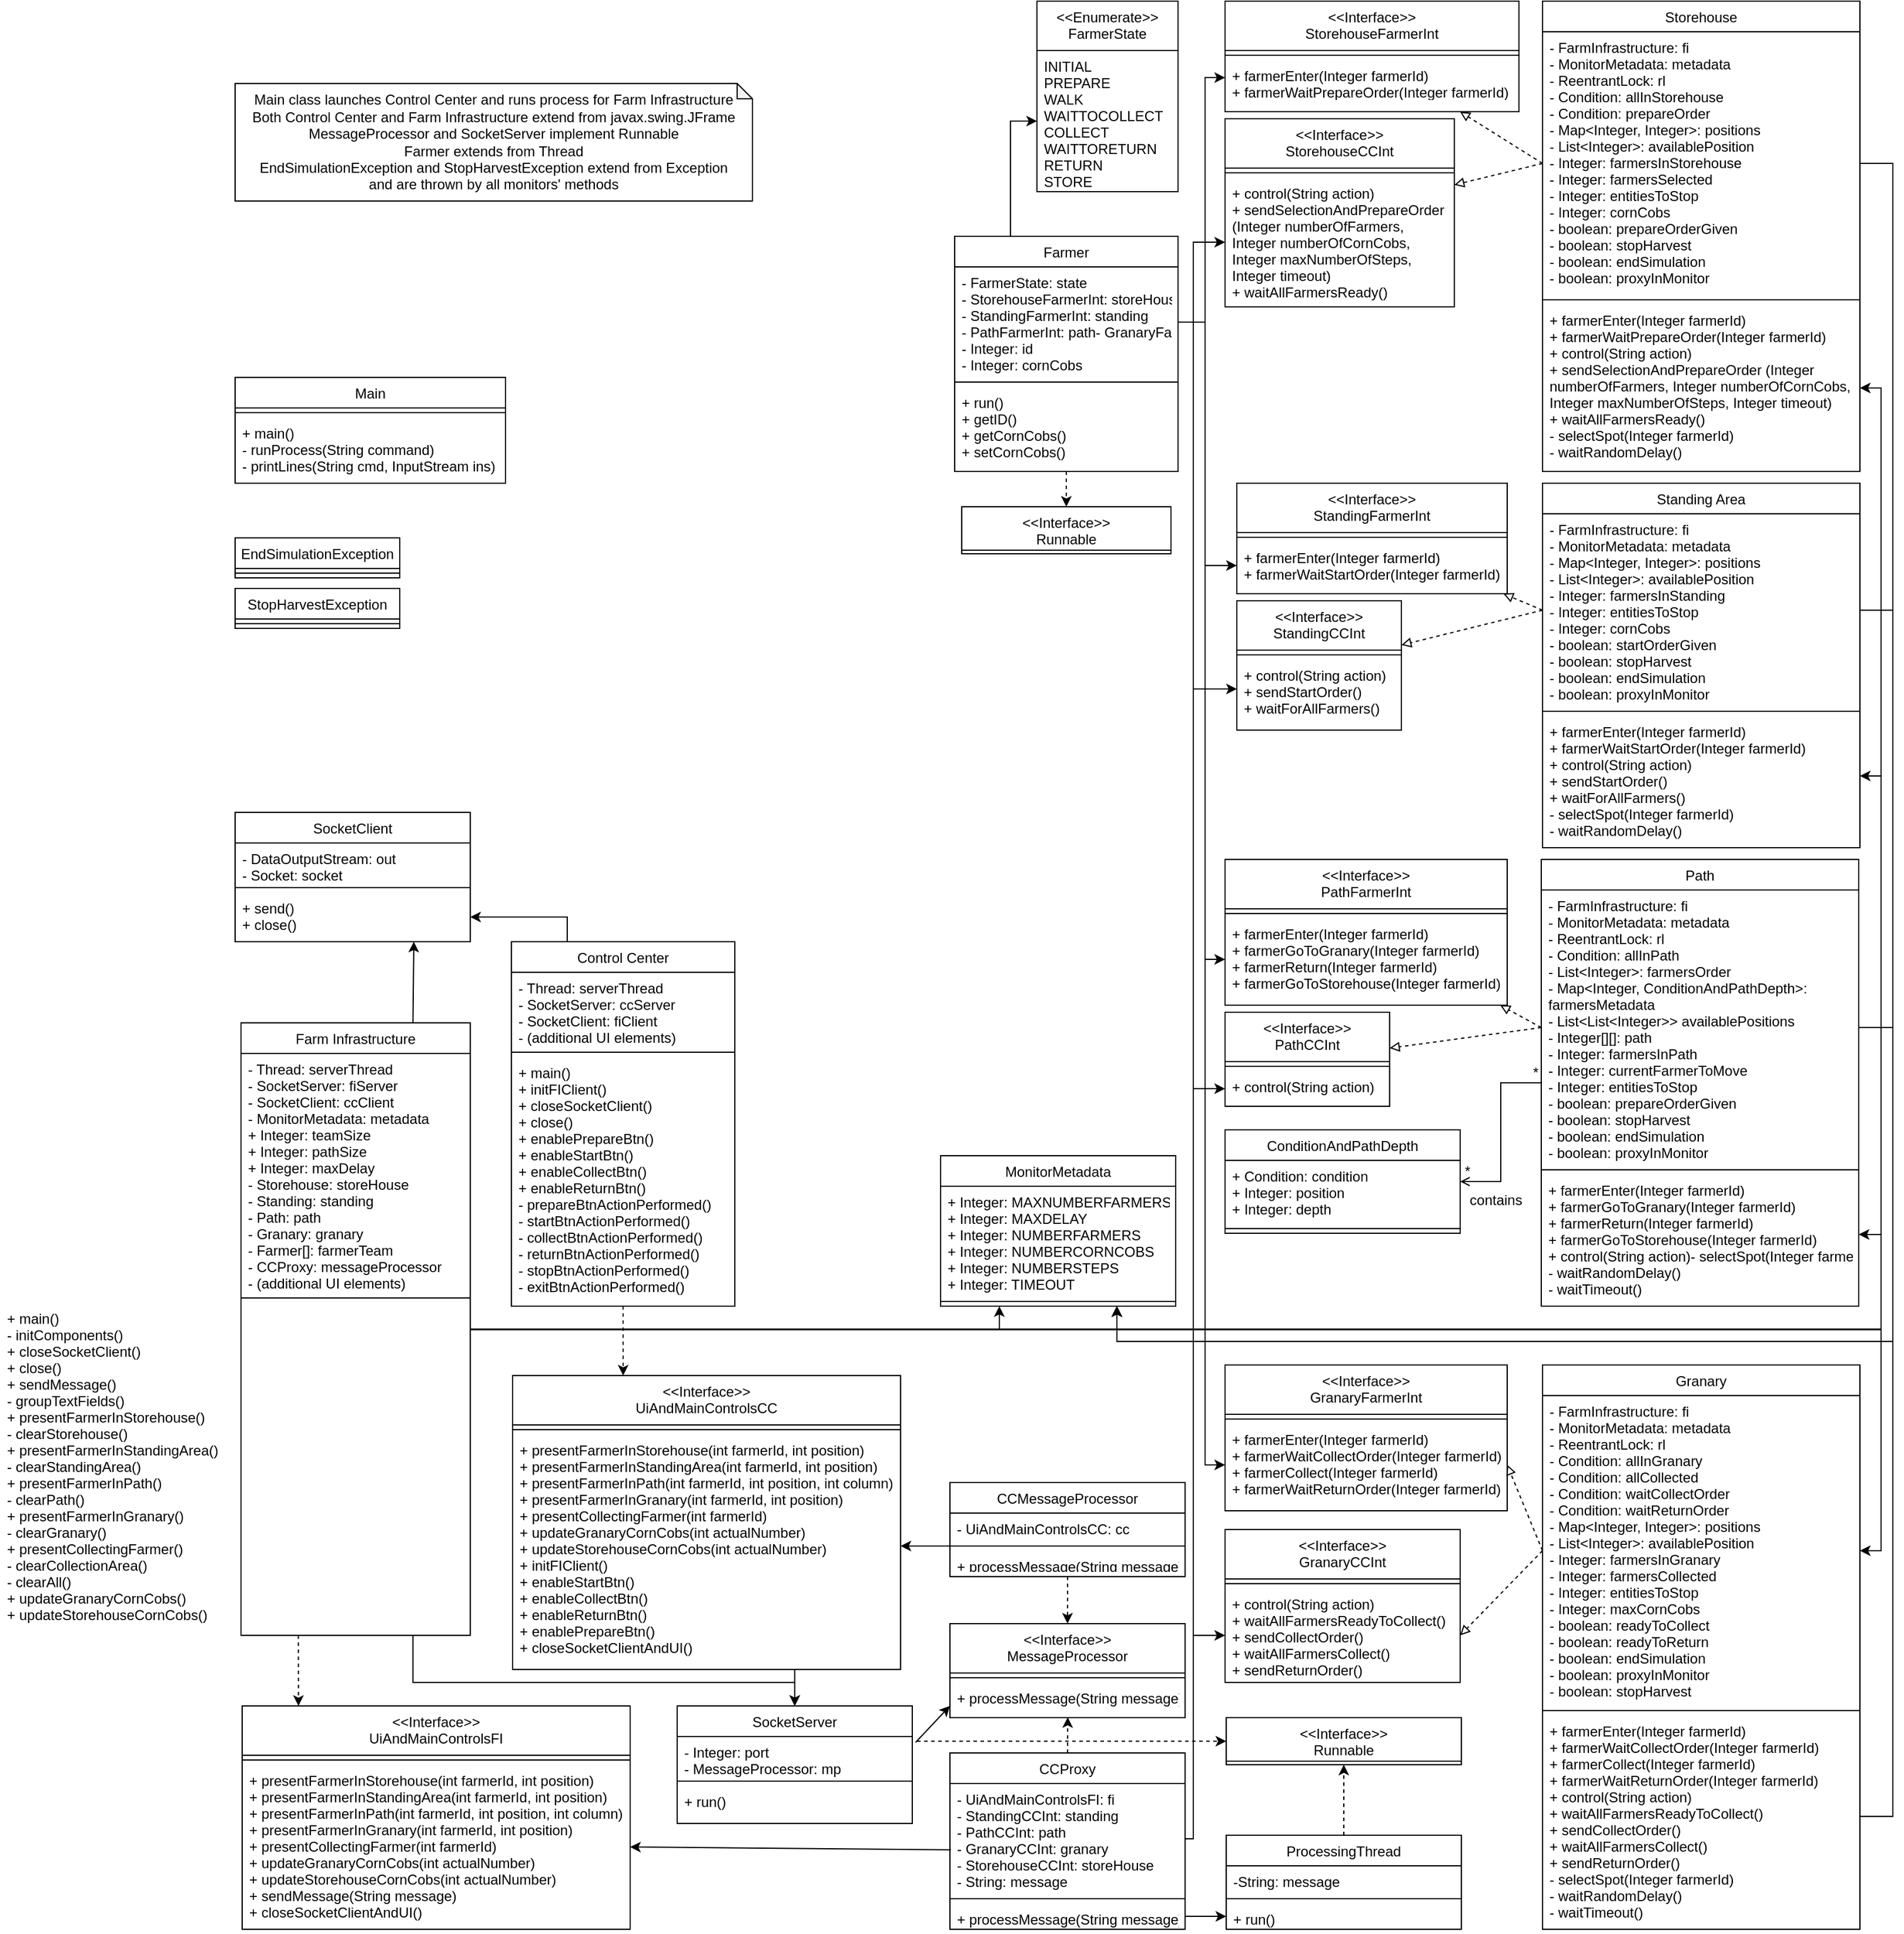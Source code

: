 <mxfile version="12.8.4" type="device"><diagram id="C5RBs43oDa-KdzZeNtuy" name="Page-1"><mxGraphModel dx="2098" dy="618" grid="1" gridSize="10" guides="1" tooltips="1" connect="1" arrows="1" fold="1" page="1" pageScale="1" pageWidth="827" pageHeight="1169" math="0" shadow="0"><root><mxCell id="WIyWlLk6GJQsqaUBKTNV-0"/><mxCell id="WIyWlLk6GJQsqaUBKTNV-1" parent="WIyWlLk6GJQsqaUBKTNV-0"/><mxCell id="hmaTsGtRrrB1aIgwSMev-83" style="edgeStyle=none;rounded=0;orthogonalLoop=1;jettySize=auto;html=1;exitX=0.5;exitY=1;exitDx=0;exitDy=0;entryX=0.285;entryY=0;entryDx=0;entryDy=0;entryPerimeter=0;endArrow=classic;endFill=1;dashed=1;" edge="1" parent="WIyWlLk6GJQsqaUBKTNV-1" source="mMPbDrCaOMM0U_4_rPeV-0" target="hmaTsGtRrrB1aIgwSMev-27"><mxGeometry relative="1" as="geometry"/></mxCell><mxCell id="hmaTsGtRrrB1aIgwSMev-87" style="edgeStyle=elbowEdgeStyle;rounded=0;orthogonalLoop=1;jettySize=auto;html=1;exitX=0.25;exitY=0;exitDx=0;exitDy=0;entryX=1;entryY=0.5;entryDx=0;entryDy=0;endArrow=classic;endFill=1;elbow=vertical;" edge="1" parent="WIyWlLk6GJQsqaUBKTNV-1" source="mMPbDrCaOMM0U_4_rPeV-0" target="mMPbDrCaOMM0U_4_rPeV-44"><mxGeometry relative="1" as="geometry"><Array as="points"><mxPoint x="-360" y="779"/></Array></mxGeometry></mxCell><mxCell id="mMPbDrCaOMM0U_4_rPeV-0" value="Control Center" style="swimlane;fontStyle=0;align=center;verticalAlign=top;childLayout=stackLayout;horizontal=1;startSize=26;horizontalStack=0;resizeParent=1;resizeLast=0;collapsible=1;marginBottom=0;rounded=0;shadow=0;strokeWidth=1;" parent="WIyWlLk6GJQsqaUBKTNV-1" vertex="1"><mxGeometry x="-365" y="800" width="190" height="310" as="geometry"><mxRectangle x="230" y="140" width="160" height="26" as="alternateBounds"/></mxGeometry></mxCell><mxCell id="mMPbDrCaOMM0U_4_rPeV-1" value="- Thread: serverThread&#10;- SocketServer: ccServer&#10;- SocketClient: fiClient&#10;- (additional UI elements)&#10;&#10;" style="text;align=left;verticalAlign=top;spacingLeft=4;spacingRight=4;overflow=hidden;rotatable=0;points=[[0,0.5],[1,0.5]];portConstraint=eastwest;" parent="mMPbDrCaOMM0U_4_rPeV-0" vertex="1"><mxGeometry y="26" width="190" height="64" as="geometry"/></mxCell><mxCell id="mMPbDrCaOMM0U_4_rPeV-4" value="" style="line;html=1;strokeWidth=1;align=left;verticalAlign=middle;spacingTop=-1;spacingLeft=3;spacingRight=3;rotatable=0;labelPosition=right;points=[];portConstraint=eastwest;" parent="mMPbDrCaOMM0U_4_rPeV-0" vertex="1"><mxGeometry y="90" width="190" height="8" as="geometry"/></mxCell><mxCell id="mMPbDrCaOMM0U_4_rPeV-5" value="+ main()&#10;+ initFIClient()&#10;+ closeSocketClient()&#10;+ close()&#10;+ enablePrepareBtn()&#10;+ enableStartBtn()&#10;+ enableCollectBtn()&#10;+ enableReturnBtn()&#10;- prepareBtnActionPerformed()&#10;- startBtnActionPerformed()&#10;- collectBtnActionPerformed()&#10;- returnBtnActionPerformed()&#10;- stopBtnActionPerformed()&#10;- exitBtnActionPerformed()&#10;" style="text;align=left;verticalAlign=top;spacingLeft=4;spacingRight=4;overflow=hidden;rotatable=0;points=[[0,0.5],[1,0.5]];portConstraint=eastwest;" parent="mMPbDrCaOMM0U_4_rPeV-0" vertex="1"><mxGeometry y="98" width="190" height="202" as="geometry"/></mxCell><mxCell id="mMPbDrCaOMM0U_4_rPeV-6" value="Main class launches Control Center and runs process for Farm Infrastructure&lt;br&gt;&lt;div&gt;Both Control Center and Farm Infrastructure extend from javax.swing.JFrame&lt;/div&gt;&lt;div&gt;MessageProcessor and SocketServer implement Runnable&lt;/div&gt;&lt;div&gt;Farmer extends from Thread&lt;br&gt;&lt;/div&gt;&lt;div&gt;EndSimulationException and StopHarvestException extend from Exception&lt;/div&gt;&lt;div&gt;and are thrown by all monitors' methods&lt;br&gt;&lt;/div&gt;" style="shape=note;whiteSpace=wrap;html=1;backgroundOutline=1;darkOpacity=0.05;size=13;" parent="WIyWlLk6GJQsqaUBKTNV-1" vertex="1"><mxGeometry x="-600" y="70" width="440" height="100" as="geometry"/></mxCell><mxCell id="hmaTsGtRrrB1aIgwSMev-84" style="edgeStyle=none;rounded=0;orthogonalLoop=1;jettySize=auto;html=1;exitX=0.25;exitY=1;exitDx=0;exitDy=0;entryX=0.145;entryY=0;entryDx=0;entryDy=0;entryPerimeter=0;dashed=1;endArrow=classic;endFill=1;" edge="1" parent="WIyWlLk6GJQsqaUBKTNV-1" source="mMPbDrCaOMM0U_4_rPeV-7" target="hmaTsGtRrrB1aIgwSMev-24"><mxGeometry relative="1" as="geometry"/></mxCell><mxCell id="hmaTsGtRrrB1aIgwSMev-86" style="edgeStyle=none;rounded=0;orthogonalLoop=1;jettySize=auto;html=1;exitX=0.75;exitY=0;exitDx=0;exitDy=0;entryX=0.76;entryY=1;entryDx=0;entryDy=0;entryPerimeter=0;endArrow=classic;endFill=1;" edge="1" parent="WIyWlLk6GJQsqaUBKTNV-1" source="mMPbDrCaOMM0U_4_rPeV-7" target="mMPbDrCaOMM0U_4_rPeV-44"><mxGeometry relative="1" as="geometry"/></mxCell><mxCell id="hmaTsGtRrrB1aIgwSMev-90" style="edgeStyle=elbowEdgeStyle;rounded=0;orthogonalLoop=1;jettySize=auto;elbow=vertical;html=1;exitX=0.75;exitY=1;exitDx=0;exitDy=0;entryX=0.5;entryY=0;entryDx=0;entryDy=0;endArrow=classic;endFill=1;" edge="1" parent="WIyWlLk6GJQsqaUBKTNV-1" source="mMPbDrCaOMM0U_4_rPeV-7" target="mMPbDrCaOMM0U_4_rPeV-37"><mxGeometry relative="1" as="geometry"><Array as="points"><mxPoint x="-280" y="1430"/></Array></mxGeometry></mxCell><mxCell id="hmaTsGtRrrB1aIgwSMev-96" style="edgeStyle=orthogonalEdgeStyle;rounded=0;orthogonalLoop=1;jettySize=auto;html=1;exitX=1;exitY=0.5;exitDx=0;exitDy=0;entryX=0.25;entryY=1;entryDx=0;entryDy=0;endArrow=classic;endFill=1;" edge="1" parent="WIyWlLk6GJQsqaUBKTNV-1" source="mMPbDrCaOMM0U_4_rPeV-7" target="mMPbDrCaOMM0U_4_rPeV-101"><mxGeometry relative="1" as="geometry"/></mxCell><mxCell id="hmaTsGtRrrB1aIgwSMev-97" style="edgeStyle=orthogonalEdgeStyle;rounded=0;orthogonalLoop=1;jettySize=auto;html=1;exitX=1;exitY=0.5;exitDx=0;exitDy=0;entryX=1;entryY=0.5;entryDx=0;entryDy=0;endArrow=classic;endFill=1;" edge="1" parent="WIyWlLk6GJQsqaUBKTNV-1" source="mMPbDrCaOMM0U_4_rPeV-7" target="mMPbDrCaOMM0U_4_rPeV-100"><mxGeometry relative="1" as="geometry"><Array as="points"><mxPoint x="800" y="1130"/><mxPoint x="800" y="1049"/></Array></mxGeometry></mxCell><mxCell id="hmaTsGtRrrB1aIgwSMev-98" style="edgeStyle=orthogonalEdgeStyle;rounded=0;orthogonalLoop=1;jettySize=auto;html=1;exitX=1;exitY=0.5;exitDx=0;exitDy=0;entryX=1;entryY=0.5;entryDx=0;entryDy=0;endArrow=classic;endFill=1;" edge="1" parent="WIyWlLk6GJQsqaUBKTNV-1" source="mMPbDrCaOMM0U_4_rPeV-7" target="mMPbDrCaOMM0U_4_rPeV-88"><mxGeometry relative="1" as="geometry"><Array as="points"><mxPoint x="800" y="1130"/><mxPoint x="800" y="1318"/></Array></mxGeometry></mxCell><mxCell id="hmaTsGtRrrB1aIgwSMev-99" style="edgeStyle=orthogonalEdgeStyle;rounded=0;orthogonalLoop=1;jettySize=auto;html=1;exitX=1;exitY=0.5;exitDx=0;exitDy=0;entryX=1;entryY=0.5;entryDx=0;entryDy=0;endArrow=classic;endFill=1;" edge="1" parent="WIyWlLk6GJQsqaUBKTNV-1" source="mMPbDrCaOMM0U_4_rPeV-7" target="mMPbDrCaOMM0U_4_rPeV-95"><mxGeometry relative="1" as="geometry"><Array as="points"><mxPoint x="800" y="1130"/><mxPoint x="800" y="659"/></Array></mxGeometry></mxCell><mxCell id="hmaTsGtRrrB1aIgwSMev-100" style="edgeStyle=orthogonalEdgeStyle;rounded=0;orthogonalLoop=1;jettySize=auto;html=1;entryX=1;entryY=0.5;entryDx=0;entryDy=0;endArrow=classic;endFill=1;" edge="1" parent="WIyWlLk6GJQsqaUBKTNV-1" target="mMPbDrCaOMM0U_4_rPeV-86"><mxGeometry relative="1" as="geometry"><mxPoint x="-400" y="1130" as="sourcePoint"/><Array as="points"><mxPoint x="800" y="1130"/><mxPoint x="800" y="329"/></Array></mxGeometry></mxCell><mxCell id="mMPbDrCaOMM0U_4_rPeV-7" value="Farm Infrastructure" style="swimlane;fontStyle=0;align=center;verticalAlign=top;childLayout=stackLayout;horizontal=1;startSize=26;horizontalStack=0;resizeParent=1;resizeLast=0;collapsible=1;marginBottom=0;rounded=0;shadow=0;strokeWidth=1;aspect=fixed;" parent="WIyWlLk6GJQsqaUBKTNV-1" vertex="1"><mxGeometry x="-595" y="869" width="195" height="521" as="geometry"><mxRectangle x="230" y="140" width="160" height="26" as="alternateBounds"/></mxGeometry></mxCell><mxCell id="mMPbDrCaOMM0U_4_rPeV-8" value="- Thread: serverThread&#10;- SocketServer: fiServer&#10;- SocketClient: ccClient&#10;- MonitorMetadata: metadata&#10;+ Integer: teamSize&#10;+ Integer: pathSize&#10;+ Integer: maxDelay&#10;- Storehouse: storeHouse&#10;- Standing: standing&#10;- Path: path&#10;- Granary: granary&#10;- Farmer[]: farmerTeam&#10;- CCProxy: messageProcessor&#10;- (additional UI elements)&#10;&#10;" style="text;align=left;verticalAlign=top;spacingLeft=4;spacingRight=4;overflow=hidden;rotatable=0;points=[[0,0.5],[1,0.5]];portConstraint=eastwest;" parent="mMPbDrCaOMM0U_4_rPeV-7" vertex="1"><mxGeometry y="26" width="195" height="204" as="geometry"/></mxCell><mxCell id="mMPbDrCaOMM0U_4_rPeV-9" value="" style="line;html=1;strokeWidth=1;align=left;verticalAlign=middle;spacingTop=-1;spacingLeft=3;spacingRight=3;rotatable=0;labelPosition=right;points=[];portConstraint=eastwest;" parent="mMPbDrCaOMM0U_4_rPeV-7" vertex="1"><mxGeometry y="230" width="195" height="8" as="geometry"/></mxCell><mxCell id="hmaTsGtRrrB1aIgwSMev-48" style="rounded=0;orthogonalLoop=1;jettySize=auto;html=1;dashed=1;entryX=0.5;entryY=0;entryDx=0;entryDy=0;" edge="1" parent="WIyWlLk6GJQsqaUBKTNV-1" target="mMPbDrCaOMM0U_4_rPeV-21"><mxGeometry relative="1" as="geometry"><mxPoint x="108" y="1340" as="sourcePoint"/></mxGeometry></mxCell><mxCell id="mMPbDrCaOMM0U_4_rPeV-11" value="CCMessageProcessor" style="swimlane;fontStyle=0;align=center;verticalAlign=top;childLayout=stackLayout;horizontal=1;startSize=26;horizontalStack=0;resizeParent=1;resizeLast=0;collapsible=1;marginBottom=0;rounded=0;shadow=0;strokeWidth=1;" parent="WIyWlLk6GJQsqaUBKTNV-1" vertex="1"><mxGeometry x="8" y="1260" width="200" height="80" as="geometry"><mxRectangle x="230" y="140" width="160" height="26" as="alternateBounds"/></mxGeometry></mxCell><mxCell id="mMPbDrCaOMM0U_4_rPeV-12" value="- UiAndMainControlsCC: cc" style="text;align=left;verticalAlign=top;spacingLeft=4;spacingRight=4;overflow=hidden;rotatable=0;points=[[0,0.5],[1,0.5]];portConstraint=eastwest;" parent="mMPbDrCaOMM0U_4_rPeV-11" vertex="1"><mxGeometry y="26" width="200" height="24" as="geometry"/></mxCell><mxCell id="mMPbDrCaOMM0U_4_rPeV-13" value="" style="line;html=1;strokeWidth=1;align=left;verticalAlign=middle;spacingTop=-1;spacingLeft=3;spacingRight=3;rotatable=0;labelPosition=right;points=[];portConstraint=eastwest;" parent="mMPbDrCaOMM0U_4_rPeV-11" vertex="1"><mxGeometry y="50" width="200" height="8" as="geometry"/></mxCell><mxCell id="mMPbDrCaOMM0U_4_rPeV-14" value="+ processMessage(String message)&#10;" style="text;align=left;verticalAlign=top;spacingLeft=4;spacingRight=4;overflow=hidden;rotatable=0;points=[[0,0.5],[1,0.5]];portConstraint=eastwest;" parent="mMPbDrCaOMM0U_4_rPeV-11" vertex="1"><mxGeometry y="58" width="200" height="14" as="geometry"/></mxCell><mxCell id="mMPbDrCaOMM0U_4_rPeV-21" value="&lt;&lt;Interface&gt;&gt;&#10;MessageProcessor" style="swimlane;fontStyle=0;align=center;verticalAlign=top;childLayout=stackLayout;horizontal=1;startSize=42;horizontalStack=0;resizeParent=1;resizeLast=0;collapsible=1;marginBottom=0;rounded=0;shadow=0;strokeWidth=1;" parent="WIyWlLk6GJQsqaUBKTNV-1" vertex="1"><mxGeometry x="8" y="1380" width="200" height="80" as="geometry"><mxRectangle x="230" y="140" width="160" height="26" as="alternateBounds"/></mxGeometry></mxCell><mxCell id="mMPbDrCaOMM0U_4_rPeV-23" value="" style="line;html=1;strokeWidth=1;align=left;verticalAlign=middle;spacingTop=-1;spacingLeft=3;spacingRight=3;rotatable=0;labelPosition=right;points=[];portConstraint=eastwest;" parent="mMPbDrCaOMM0U_4_rPeV-21" vertex="1"><mxGeometry y="42" width="200" height="8" as="geometry"/></mxCell><mxCell id="mMPbDrCaOMM0U_4_rPeV-24" value="+ processMessage(String message)" style="text;align=left;verticalAlign=top;spacingLeft=4;spacingRight=4;overflow=hidden;rotatable=0;points=[[0,0.5],[1,0.5]];portConstraint=eastwest;" parent="mMPbDrCaOMM0U_4_rPeV-21" vertex="1"><mxGeometry y="50" width="200" height="30" as="geometry"/></mxCell><mxCell id="mMPbDrCaOMM0U_4_rPeV-25" value="CCProxy" style="swimlane;fontStyle=0;align=center;verticalAlign=top;childLayout=stackLayout;horizontal=1;startSize=26;horizontalStack=0;resizeParent=1;resizeLast=0;collapsible=1;marginBottom=0;rounded=0;shadow=0;strokeWidth=1;" parent="WIyWlLk6GJQsqaUBKTNV-1" vertex="1"><mxGeometry x="8" y="1490" width="200" height="150" as="geometry"><mxRectangle x="230" y="140" width="160" height="26" as="alternateBounds"/></mxGeometry></mxCell><mxCell id="mMPbDrCaOMM0U_4_rPeV-26" value="- UiAndMainControlsFI: fi&#10;- StandingCCInt: standing&#10;- PathCCInt: path&#10;- GranaryCCInt: granary&#10;- StorehouseCCInt: storeHouse&#10;- String: message&#10;&#10;&#10;" style="text;align=left;verticalAlign=top;spacingLeft=4;spacingRight=4;overflow=hidden;rotatable=0;points=[[0,0.5],[1,0.5]];portConstraint=eastwest;" parent="mMPbDrCaOMM0U_4_rPeV-25" vertex="1"><mxGeometry y="26" width="200" height="94" as="geometry"/></mxCell><mxCell id="mMPbDrCaOMM0U_4_rPeV-27" value="" style="line;html=1;strokeWidth=1;align=left;verticalAlign=middle;spacingTop=-1;spacingLeft=3;spacingRight=3;rotatable=0;labelPosition=right;points=[];portConstraint=eastwest;" parent="mMPbDrCaOMM0U_4_rPeV-25" vertex="1"><mxGeometry y="120" width="200" height="8" as="geometry"/></mxCell><mxCell id="mMPbDrCaOMM0U_4_rPeV-28" value="+ processMessage(String message)&#10;" style="text;align=left;verticalAlign=top;spacingLeft=4;spacingRight=4;overflow=hidden;rotatable=0;points=[[0,0.5],[1,0.5]];portConstraint=eastwest;" parent="mMPbDrCaOMM0U_4_rPeV-25" vertex="1"><mxGeometry y="128" width="200" height="22" as="geometry"/></mxCell><mxCell id="mMPbDrCaOMM0U_4_rPeV-30" value="Main" style="swimlane;fontStyle=0;align=center;verticalAlign=top;childLayout=stackLayout;horizontal=1;startSize=26;horizontalStack=0;resizeParent=1;resizeLast=0;collapsible=1;marginBottom=0;rounded=0;shadow=0;strokeWidth=1;" parent="WIyWlLk6GJQsqaUBKTNV-1" vertex="1"><mxGeometry x="-600" y="320" width="230" height="90" as="geometry"><mxRectangle x="230" y="140" width="160" height="26" as="alternateBounds"/></mxGeometry></mxCell><mxCell id="mMPbDrCaOMM0U_4_rPeV-32" value="" style="line;html=1;strokeWidth=1;align=left;verticalAlign=middle;spacingTop=-1;spacingLeft=3;spacingRight=3;rotatable=0;labelPosition=right;points=[];portConstraint=eastwest;" parent="mMPbDrCaOMM0U_4_rPeV-30" vertex="1"><mxGeometry y="26" width="230" height="8" as="geometry"/></mxCell><mxCell id="mMPbDrCaOMM0U_4_rPeV-33" value="+ main()&#10;- runProcess(String command)&#10;- printLines(String cmd, InputStream ins)&#10;" style="text;align=left;verticalAlign=top;spacingLeft=4;spacingRight=4;overflow=hidden;rotatable=0;points=[[0,0.5],[1,0.5]];portConstraint=eastwest;" parent="mMPbDrCaOMM0U_4_rPeV-30" vertex="1"><mxGeometry y="34" width="230" height="56" as="geometry"/></mxCell><mxCell id="mMPbDrCaOMM0U_4_rPeV-34" value="&lt;&lt;Enumerate&gt;&gt;&#10;FarmerState" style="swimlane;fontStyle=0;align=center;verticalAlign=top;childLayout=stackLayout;horizontal=1;startSize=42;horizontalStack=0;resizeParent=1;resizeLast=0;collapsible=1;marginBottom=0;rounded=0;shadow=0;strokeWidth=1;" parent="WIyWlLk6GJQsqaUBKTNV-1" vertex="1"><mxGeometry x="82" width="120" height="162" as="geometry"><mxRectangle x="230" y="140" width="160" height="26" as="alternateBounds"/></mxGeometry></mxCell><mxCell id="mMPbDrCaOMM0U_4_rPeV-36" value="INITIAL&#10;PREPARE&#10;WALK&#10;WAITTOCOLLECT&#10;COLLECT&#10;WAITTORETURN&#10;RETURN&#10;STORE" style="text;align=left;verticalAlign=top;spacingLeft=4;spacingRight=4;overflow=hidden;rotatable=0;points=[[0,0.5],[1,0.5]];portConstraint=eastwest;" parent="mMPbDrCaOMM0U_4_rPeV-34" vertex="1"><mxGeometry y="42" width="120" height="120" as="geometry"/></mxCell><mxCell id="mMPbDrCaOMM0U_4_rPeV-37" value="SocketServer" style="swimlane;fontStyle=0;align=center;verticalAlign=top;childLayout=stackLayout;horizontal=1;startSize=26;horizontalStack=0;resizeParent=1;resizeLast=0;collapsible=1;marginBottom=0;rounded=0;shadow=0;strokeWidth=1;" parent="WIyWlLk6GJQsqaUBKTNV-1" vertex="1"><mxGeometry x="-224" y="1450" width="200" height="100" as="geometry"><mxRectangle x="230" y="140" width="160" height="26" as="alternateBounds"/></mxGeometry></mxCell><mxCell id="mMPbDrCaOMM0U_4_rPeV-38" value="- Integer: port&#10;- MessageProcessor: mp&#10;&#10;" style="text;align=left;verticalAlign=top;spacingLeft=4;spacingRight=4;overflow=hidden;rotatable=0;points=[[0,0.5],[1,0.5]];portConstraint=eastwest;" parent="mMPbDrCaOMM0U_4_rPeV-37" vertex="1"><mxGeometry y="26" width="200" height="34" as="geometry"/></mxCell><mxCell id="mMPbDrCaOMM0U_4_rPeV-39" value="" style="line;html=1;strokeWidth=1;align=left;verticalAlign=middle;spacingTop=-1;spacingLeft=3;spacingRight=3;rotatable=0;labelPosition=right;points=[];portConstraint=eastwest;" parent="mMPbDrCaOMM0U_4_rPeV-37" vertex="1"><mxGeometry y="60" width="200" height="8" as="geometry"/></mxCell><mxCell id="mMPbDrCaOMM0U_4_rPeV-40" value="+ run()&#10;" style="text;align=left;verticalAlign=top;spacingLeft=4;spacingRight=4;overflow=hidden;rotatable=0;points=[[0,0.5],[1,0.5]];portConstraint=eastwest;" parent="mMPbDrCaOMM0U_4_rPeV-37" vertex="1"><mxGeometry y="68" width="200" height="32" as="geometry"/></mxCell><mxCell id="mMPbDrCaOMM0U_4_rPeV-41" value="SocketClient" style="swimlane;fontStyle=0;align=center;verticalAlign=top;childLayout=stackLayout;horizontal=1;startSize=26;horizontalStack=0;resizeParent=1;resizeLast=0;collapsible=1;marginBottom=0;rounded=0;shadow=0;strokeWidth=1;" parent="WIyWlLk6GJQsqaUBKTNV-1" vertex="1"><mxGeometry x="-600" y="690" width="200" height="110" as="geometry"><mxRectangle x="230" y="140" width="160" height="26" as="alternateBounds"/></mxGeometry></mxCell><mxCell id="mMPbDrCaOMM0U_4_rPeV-42" value="- DataOutputStream: out&#10;- Socket: socket&#10;&#10;" style="text;align=left;verticalAlign=top;spacingLeft=4;spacingRight=4;overflow=hidden;rotatable=0;points=[[0,0.5],[1,0.5]];portConstraint=eastwest;" parent="mMPbDrCaOMM0U_4_rPeV-41" vertex="1"><mxGeometry y="26" width="200" height="34" as="geometry"/></mxCell><mxCell id="mMPbDrCaOMM0U_4_rPeV-43" value="" style="line;html=1;strokeWidth=1;align=left;verticalAlign=middle;spacingTop=-1;spacingLeft=3;spacingRight=3;rotatable=0;labelPosition=right;points=[];portConstraint=eastwest;" parent="mMPbDrCaOMM0U_4_rPeV-41" vertex="1"><mxGeometry y="60" width="200" height="8" as="geometry"/></mxCell><mxCell id="mMPbDrCaOMM0U_4_rPeV-44" value="+ send()&#10;+ close()&#10;&#10;" style="text;align=left;verticalAlign=top;spacingLeft=4;spacingRight=4;overflow=hidden;rotatable=0;points=[[0,0.5],[1,0.5]];portConstraint=eastwest;" parent="mMPbDrCaOMM0U_4_rPeV-41" vertex="1"><mxGeometry y="68" width="200" height="42" as="geometry"/></mxCell><mxCell id="mMPbDrCaOMM0U_4_rPeV-50" value="EndSimulationException" style="swimlane;fontStyle=0;align=center;verticalAlign=top;childLayout=stackLayout;horizontal=1;startSize=26;horizontalStack=0;resizeParent=1;resizeLast=0;collapsible=1;marginBottom=0;rounded=0;shadow=0;strokeWidth=1;" parent="WIyWlLk6GJQsqaUBKTNV-1" vertex="1"><mxGeometry x="-600" y="456.5" width="140" height="34" as="geometry"><mxRectangle x="230" y="140" width="160" height="26" as="alternateBounds"/></mxGeometry></mxCell><mxCell id="mMPbDrCaOMM0U_4_rPeV-52" value="" style="line;html=1;strokeWidth=1;align=left;verticalAlign=middle;spacingTop=-1;spacingLeft=3;spacingRight=3;rotatable=0;labelPosition=right;points=[];portConstraint=eastwest;" parent="mMPbDrCaOMM0U_4_rPeV-50" vertex="1"><mxGeometry y="26" width="140" height="8" as="geometry"/></mxCell><mxCell id="mMPbDrCaOMM0U_4_rPeV-53" value="StopHarvestException" style="swimlane;fontStyle=0;align=center;verticalAlign=top;childLayout=stackLayout;horizontal=1;startSize=26;horizontalStack=0;resizeParent=1;resizeLast=0;collapsible=1;marginBottom=0;rounded=0;shadow=0;strokeWidth=1;" parent="WIyWlLk6GJQsqaUBKTNV-1" vertex="1"><mxGeometry x="-600" y="499.5" width="140" height="34" as="geometry"><mxRectangle x="230" y="140" width="160" height="26" as="alternateBounds"/></mxGeometry></mxCell><mxCell id="mMPbDrCaOMM0U_4_rPeV-54" value="" style="line;html=1;strokeWidth=1;align=left;verticalAlign=middle;spacingTop=-1;spacingLeft=3;spacingRight=3;rotatable=0;labelPosition=right;points=[];portConstraint=eastwest;" parent="mMPbDrCaOMM0U_4_rPeV-53" vertex="1"><mxGeometry y="26" width="140" height="8" as="geometry"/></mxCell><mxCell id="hmaTsGtRrrB1aIgwSMev-22" style="edgeStyle=orthogonalEdgeStyle;rounded=0;orthogonalLoop=1;jettySize=auto;html=1;exitX=0.25;exitY=0;exitDx=0;exitDy=0;entryX=0;entryY=0.5;entryDx=0;entryDy=0;" edge="1" parent="WIyWlLk6GJQsqaUBKTNV-1" source="mMPbDrCaOMM0U_4_rPeV-55" target="mMPbDrCaOMM0U_4_rPeV-36"><mxGeometry relative="1" as="geometry"/></mxCell><mxCell id="hmaTsGtRrrB1aIgwSMev-92" style="rounded=0;orthogonalLoop=1;jettySize=auto;elbow=vertical;html=1;exitX=0.5;exitY=1;exitDx=0;exitDy=0;endArrow=classic;endFill=1;dashed=1;entryX=0.5;entryY=0;entryDx=0;entryDy=0;" edge="1" parent="WIyWlLk6GJQsqaUBKTNV-1" source="mMPbDrCaOMM0U_4_rPeV-55" target="hmaTsGtRrrB1aIgwSMev-91"><mxGeometry relative="1" as="geometry"><mxPoint x="61" y="430" as="targetPoint"/></mxGeometry></mxCell><mxCell id="mMPbDrCaOMM0U_4_rPeV-55" value="Farmer" style="swimlane;fontStyle=0;align=center;verticalAlign=top;childLayout=stackLayout;horizontal=1;startSize=26;horizontalStack=0;resizeParent=1;resizeLast=0;collapsible=1;marginBottom=0;rounded=0;shadow=0;strokeWidth=1;" parent="WIyWlLk6GJQsqaUBKTNV-1" vertex="1"><mxGeometry x="12" y="200" width="190" height="200" as="geometry"><mxRectangle x="230" y="140" width="160" height="26" as="alternateBounds"/></mxGeometry></mxCell><mxCell id="mMPbDrCaOMM0U_4_rPeV-56" value="- FarmerState: state&#10;- StorehouseFarmerInt: storeHouse&#10;- StandingFarmerInt: standing&#10;- PathFarmerInt: path- GranaryFarmerInt: granary&#10;- Integer: id&#10;- Integer: cornCobs&#10;&#10;" style="text;align=left;verticalAlign=top;spacingLeft=4;spacingRight=4;overflow=hidden;rotatable=0;points=[[0,0.5],[1,0.5]];portConstraint=eastwest;" parent="mMPbDrCaOMM0U_4_rPeV-55" vertex="1"><mxGeometry y="26" width="190" height="94" as="geometry"/></mxCell><mxCell id="mMPbDrCaOMM0U_4_rPeV-57" value="" style="line;html=1;strokeWidth=1;align=left;verticalAlign=middle;spacingTop=-1;spacingLeft=3;spacingRight=3;rotatable=0;labelPosition=right;points=[];portConstraint=eastwest;" parent="mMPbDrCaOMM0U_4_rPeV-55" vertex="1"><mxGeometry y="120" width="190" height="8" as="geometry"/></mxCell><mxCell id="mMPbDrCaOMM0U_4_rPeV-58" value="+ run()&#10;+ getID()&#10;+ getCornCobs()&#10;+ setCornCobs()&#10;" style="text;align=left;verticalAlign=top;spacingLeft=4;spacingRight=4;overflow=hidden;rotatable=0;points=[[0,0.5],[1,0.5]];portConstraint=eastwest;" parent="mMPbDrCaOMM0U_4_rPeV-55" vertex="1"><mxGeometry y="128" width="190" height="62" as="geometry"/></mxCell><mxCell id="mMPbDrCaOMM0U_4_rPeV-59" value="&lt;&lt;Interface&gt;&gt;&#10;StorehouseFarmerInt" style="swimlane;fontStyle=0;align=center;verticalAlign=top;childLayout=stackLayout;horizontal=1;startSize=42;horizontalStack=0;resizeParent=1;resizeLast=0;collapsible=1;marginBottom=0;rounded=0;shadow=0;strokeWidth=1;" parent="WIyWlLk6GJQsqaUBKTNV-1" vertex="1"><mxGeometry x="242" width="250" height="94" as="geometry"><mxRectangle x="230" y="140" width="160" height="26" as="alternateBounds"/></mxGeometry></mxCell><mxCell id="mMPbDrCaOMM0U_4_rPeV-60" value="" style="line;html=1;strokeWidth=1;align=left;verticalAlign=middle;spacingTop=-1;spacingLeft=3;spacingRight=3;rotatable=0;labelPosition=right;points=[];portConstraint=eastwest;" parent="mMPbDrCaOMM0U_4_rPeV-59" vertex="1"><mxGeometry y="42" width="250" height="8" as="geometry"/></mxCell><mxCell id="mMPbDrCaOMM0U_4_rPeV-61" value="+ farmerEnter(Integer farmerId)&#10;+ farmerWaitPrepareOrder(Integer farmerId)" style="text;align=left;verticalAlign=top;spacingLeft=4;spacingRight=4;overflow=hidden;rotatable=0;points=[[0,0.5],[1,0.5]];portConstraint=eastwest;" parent="mMPbDrCaOMM0U_4_rPeV-59" vertex="1"><mxGeometry y="50" width="250" height="30" as="geometry"/></mxCell><mxCell id="mMPbDrCaOMM0U_4_rPeV-62" value="&lt;&lt;Interface&gt;&gt;&#10;StandingFarmerInt" style="swimlane;fontStyle=0;align=center;verticalAlign=top;childLayout=stackLayout;horizontal=1;startSize=42;horizontalStack=0;resizeParent=1;resizeLast=0;collapsible=1;marginBottom=0;rounded=0;shadow=0;strokeWidth=1;" parent="WIyWlLk6GJQsqaUBKTNV-1" vertex="1"><mxGeometry x="252" y="410" width="230" height="94" as="geometry"><mxRectangle x="230" y="140" width="160" height="26" as="alternateBounds"/></mxGeometry></mxCell><mxCell id="mMPbDrCaOMM0U_4_rPeV-63" value="" style="line;html=1;strokeWidth=1;align=left;verticalAlign=middle;spacingTop=-1;spacingLeft=3;spacingRight=3;rotatable=0;labelPosition=right;points=[];portConstraint=eastwest;" parent="mMPbDrCaOMM0U_4_rPeV-62" vertex="1"><mxGeometry y="42" width="230" height="8" as="geometry"/></mxCell><mxCell id="mMPbDrCaOMM0U_4_rPeV-64" value="+ farmerEnter(Integer farmerId)&#10;+ farmerWaitStartOrder(Integer farmerId)" style="text;align=left;verticalAlign=top;spacingLeft=4;spacingRight=4;overflow=hidden;rotatable=0;points=[[0,0.5],[1,0.5]];portConstraint=eastwest;" parent="mMPbDrCaOMM0U_4_rPeV-62" vertex="1"><mxGeometry y="50" width="230" height="40" as="geometry"/></mxCell><mxCell id="mMPbDrCaOMM0U_4_rPeV-65" value="&lt;&lt;Interface&gt;&gt;&#10;PathFarmerInt" style="swimlane;fontStyle=0;align=center;verticalAlign=top;childLayout=stackLayout;horizontal=1;startSize=42;horizontalStack=0;resizeParent=1;resizeLast=0;collapsible=1;marginBottom=0;rounded=0;shadow=0;strokeWidth=1;" parent="WIyWlLk6GJQsqaUBKTNV-1" vertex="1"><mxGeometry x="242" y="730" width="240" height="124" as="geometry"><mxRectangle x="230" y="140" width="160" height="26" as="alternateBounds"/></mxGeometry></mxCell><mxCell id="mMPbDrCaOMM0U_4_rPeV-66" value="" style="line;html=1;strokeWidth=1;align=left;verticalAlign=middle;spacingTop=-1;spacingLeft=3;spacingRight=3;rotatable=0;labelPosition=right;points=[];portConstraint=eastwest;" parent="mMPbDrCaOMM0U_4_rPeV-65" vertex="1"><mxGeometry y="42" width="240" height="8" as="geometry"/></mxCell><mxCell id="mMPbDrCaOMM0U_4_rPeV-67" value="+ farmerEnter(Integer farmerId)&#10;+ farmerGoToGranary(Integer farmerId)&#10;+ farmerReturn(Integer farmerId)&#10;+ farmerGoToStorehouse(Integer farmerId)" style="text;align=left;verticalAlign=top;spacingLeft=4;spacingRight=4;overflow=hidden;rotatable=0;points=[[0,0.5],[1,0.5]];portConstraint=eastwest;" parent="mMPbDrCaOMM0U_4_rPeV-65" vertex="1"><mxGeometry y="50" width="240" height="70" as="geometry"/></mxCell><mxCell id="mMPbDrCaOMM0U_4_rPeV-68" value="&lt;&lt;Interface&gt;&gt;&#10;GranaryFarmerInt" style="swimlane;fontStyle=0;align=center;verticalAlign=top;childLayout=stackLayout;horizontal=1;startSize=42;horizontalStack=0;resizeParent=1;resizeLast=0;collapsible=1;marginBottom=0;rounded=0;shadow=0;strokeWidth=1;" parent="WIyWlLk6GJQsqaUBKTNV-1" vertex="1"><mxGeometry x="242" y="1160" width="240" height="124" as="geometry"><mxRectangle x="230" y="140" width="160" height="26" as="alternateBounds"/></mxGeometry></mxCell><mxCell id="mMPbDrCaOMM0U_4_rPeV-69" value="" style="line;html=1;strokeWidth=1;align=left;verticalAlign=middle;spacingTop=-1;spacingLeft=3;spacingRight=3;rotatable=0;labelPosition=right;points=[];portConstraint=eastwest;" parent="mMPbDrCaOMM0U_4_rPeV-68" vertex="1"><mxGeometry y="42" width="240" height="8" as="geometry"/></mxCell><mxCell id="mMPbDrCaOMM0U_4_rPeV-70" value="+ farmerEnter(Integer farmerId)&#10;+ farmerWaitCollectOrder(Integer farmerId)&#10;+ farmerCollect(Integer farmerId)&#10;+ farmerWaitReturnOrder(Integer farmerId)" style="text;align=left;verticalAlign=top;spacingLeft=4;spacingRight=4;overflow=hidden;rotatable=0;points=[[0,0.5],[1,0.5]];portConstraint=eastwest;" parent="mMPbDrCaOMM0U_4_rPeV-68" vertex="1"><mxGeometry y="50" width="240" height="70" as="geometry"/></mxCell><mxCell id="mMPbDrCaOMM0U_4_rPeV-71" value="&lt;&lt;Interface&gt;&gt;&#10;StorehouseCCInt" style="swimlane;fontStyle=0;align=center;verticalAlign=top;childLayout=stackLayout;horizontal=1;startSize=42;horizontalStack=0;resizeParent=1;resizeLast=0;collapsible=1;marginBottom=0;rounded=0;shadow=0;strokeWidth=1;" parent="WIyWlLk6GJQsqaUBKTNV-1" vertex="1"><mxGeometry x="242" y="100" width="195" height="160" as="geometry"><mxRectangle x="230" y="140" width="160" height="26" as="alternateBounds"/></mxGeometry></mxCell><mxCell id="mMPbDrCaOMM0U_4_rPeV-72" value="" style="line;html=1;strokeWidth=1;align=left;verticalAlign=middle;spacingTop=-1;spacingLeft=3;spacingRight=3;rotatable=0;labelPosition=right;points=[];portConstraint=eastwest;" parent="mMPbDrCaOMM0U_4_rPeV-71" vertex="1"><mxGeometry y="42" width="195" height="8" as="geometry"/></mxCell><mxCell id="mMPbDrCaOMM0U_4_rPeV-73" value="+ control(String action)&#10;+ sendSelectionAndPrepareOrder&#10;(Integer numberOfFarmers, &#10;Integer numberOfCornCobs, &#10;Integer maxNumberOfSteps, &#10;Integer timeout)&#10;+ waitAllFarmersReady()" style="text;align=left;verticalAlign=top;spacingLeft=4;spacingRight=4;overflow=hidden;rotatable=0;points=[[0,0.5],[1,0.5]];portConstraint=eastwest;" parent="mMPbDrCaOMM0U_4_rPeV-71" vertex="1"><mxGeometry y="50" width="195" height="110" as="geometry"/></mxCell><mxCell id="mMPbDrCaOMM0U_4_rPeV-74" value="&lt;&lt;Interface&gt;&gt;&#10;StandingCCInt" style="swimlane;fontStyle=0;align=center;verticalAlign=top;childLayout=stackLayout;horizontal=1;startSize=42;horizontalStack=0;resizeParent=1;resizeLast=0;collapsible=1;marginBottom=0;rounded=0;shadow=0;strokeWidth=1;" parent="WIyWlLk6GJQsqaUBKTNV-1" vertex="1"><mxGeometry x="252" y="510" width="140" height="110" as="geometry"><mxRectangle x="230" y="140" width="160" height="26" as="alternateBounds"/></mxGeometry></mxCell><mxCell id="mMPbDrCaOMM0U_4_rPeV-75" value="" style="line;html=1;strokeWidth=1;align=left;verticalAlign=middle;spacingTop=-1;spacingLeft=3;spacingRight=3;rotatable=0;labelPosition=right;points=[];portConstraint=eastwest;" parent="mMPbDrCaOMM0U_4_rPeV-74" vertex="1"><mxGeometry y="42" width="140" height="8" as="geometry"/></mxCell><mxCell id="mMPbDrCaOMM0U_4_rPeV-76" value="+ control(String action)&#10;+ sendStartOrder()&#10;+ waitForAllFarmers()" style="text;align=left;verticalAlign=top;spacingLeft=4;spacingRight=4;overflow=hidden;rotatable=0;points=[[0,0.5],[1,0.5]];portConstraint=eastwest;" parent="mMPbDrCaOMM0U_4_rPeV-74" vertex="1"><mxGeometry y="50" width="140" height="50" as="geometry"/></mxCell><mxCell id="mMPbDrCaOMM0U_4_rPeV-77" value="&lt;&lt;Interface&gt;&gt;&#10;PathCCInt" style="swimlane;fontStyle=0;align=center;verticalAlign=top;childLayout=stackLayout;horizontal=1;startSize=42;horizontalStack=0;resizeParent=1;resizeLast=0;collapsible=1;marginBottom=0;rounded=0;shadow=0;strokeWidth=1;" parent="WIyWlLk6GJQsqaUBKTNV-1" vertex="1"><mxGeometry x="242" y="860" width="140" height="80" as="geometry"><mxRectangle x="230" y="140" width="160" height="26" as="alternateBounds"/></mxGeometry></mxCell><mxCell id="mMPbDrCaOMM0U_4_rPeV-78" value="" style="line;html=1;strokeWidth=1;align=left;verticalAlign=middle;spacingTop=-1;spacingLeft=3;spacingRight=3;rotatable=0;labelPosition=right;points=[];portConstraint=eastwest;" parent="mMPbDrCaOMM0U_4_rPeV-77" vertex="1"><mxGeometry y="42" width="140" height="8" as="geometry"/></mxCell><mxCell id="mMPbDrCaOMM0U_4_rPeV-79" value="+ control(String action)" style="text;align=left;verticalAlign=top;spacingLeft=4;spacingRight=4;overflow=hidden;rotatable=0;points=[[0,0.5],[1,0.5]];portConstraint=eastwest;" parent="mMPbDrCaOMM0U_4_rPeV-77" vertex="1"><mxGeometry y="50" width="140" height="30" as="geometry"/></mxCell><mxCell id="mMPbDrCaOMM0U_4_rPeV-80" value="&lt;&lt;Interface&gt;&gt;&#10;GranaryCCInt" style="swimlane;fontStyle=0;align=center;verticalAlign=top;childLayout=stackLayout;horizontal=1;startSize=42;horizontalStack=0;resizeParent=1;resizeLast=0;collapsible=1;marginBottom=0;rounded=0;shadow=0;strokeWidth=1;" parent="WIyWlLk6GJQsqaUBKTNV-1" vertex="1"><mxGeometry x="242" y="1300" width="200" height="130" as="geometry"><mxRectangle x="230" y="140" width="160" height="26" as="alternateBounds"/></mxGeometry></mxCell><mxCell id="mMPbDrCaOMM0U_4_rPeV-81" value="" style="line;html=1;strokeWidth=1;align=left;verticalAlign=middle;spacingTop=-1;spacingLeft=3;spacingRight=3;rotatable=0;labelPosition=right;points=[];portConstraint=eastwest;" parent="mMPbDrCaOMM0U_4_rPeV-80" vertex="1"><mxGeometry y="42" width="200" height="8" as="geometry"/></mxCell><mxCell id="mMPbDrCaOMM0U_4_rPeV-82" value="+ control(String action)&#10;+ waitAllFarmersReadyToCollect()&#10;+ sendCollectOrder()&#10;+ waitAllFarmersCollect()&#10;+ sendReturnOrder()&#10;" style="text;align=left;verticalAlign=top;spacingLeft=4;spacingRight=4;overflow=hidden;rotatable=0;points=[[0,0.5],[1,0.5]];portConstraint=eastwest;" parent="mMPbDrCaOMM0U_4_rPeV-80" vertex="1"><mxGeometry y="50" width="200" height="80" as="geometry"/></mxCell><mxCell id="mMPbDrCaOMM0U_4_rPeV-83" value="Storehouse" style="swimlane;fontStyle=0;align=center;verticalAlign=top;childLayout=stackLayout;horizontal=1;startSize=26;horizontalStack=0;resizeParent=1;resizeLast=0;collapsible=1;marginBottom=0;rounded=0;shadow=0;strokeWidth=1;" parent="WIyWlLk6GJQsqaUBKTNV-1" vertex="1"><mxGeometry x="512" width="270" height="400" as="geometry"><mxRectangle x="230" y="140" width="160" height="26" as="alternateBounds"/></mxGeometry></mxCell><mxCell id="mMPbDrCaOMM0U_4_rPeV-84" value="- FarmInfrastructure: fi&#10;- MonitorMetadata: metadata&#10;- ReentrantLock: rl&#10;- Condition: allInStorehouse&#10;- Condition: prepareOrder&#10;- Map&lt;Integer, Integer&gt;: positions&#10;- List&lt;Integer&gt;: availablePosition&#10;- Integer: farmersInStorehouse&#10;- Integer: farmersSelected&#10;- Integer: entitiesToStop&#10;- Integer: cornCobs&#10;- boolean: prepareOrderGiven&#10;- boolean: stopHarvest&#10;- boolean: endSimulation&#10;- boolean: proxyInMonitor" style="text;align=left;verticalAlign=top;spacingLeft=4;spacingRight=4;overflow=hidden;rotatable=0;points=[[0,0.5],[1,0.5]];portConstraint=eastwest;" parent="mMPbDrCaOMM0U_4_rPeV-83" vertex="1"><mxGeometry y="26" width="270" height="224" as="geometry"/></mxCell><mxCell id="mMPbDrCaOMM0U_4_rPeV-85" value="" style="line;html=1;strokeWidth=1;align=left;verticalAlign=middle;spacingTop=-1;spacingLeft=3;spacingRight=3;rotatable=0;labelPosition=right;points=[];portConstraint=eastwest;" parent="mMPbDrCaOMM0U_4_rPeV-83" vertex="1"><mxGeometry y="250" width="270" height="8" as="geometry"/></mxCell><mxCell id="mMPbDrCaOMM0U_4_rPeV-86" value="+ farmerEnter(Integer farmerId)&#10;+ farmerWaitPrepareOrder(Integer farmerId)&#10;+ control(String action)&#10;+ sendSelectionAndPrepareOrder (Integer &#10;numberOfFarmers, Integer numberOfCornCobs, &#10;Integer maxNumberOfSteps, Integer timeout)&#10;+ waitAllFarmersReady()&#10;- selectSpot(Integer farmerId)&#10;- waitRandomDelay()&#10;" style="text;align=left;verticalAlign=top;spacingLeft=4;spacingRight=4;overflow=hidden;rotatable=0;points=[[0,0.5],[1,0.5]];portConstraint=eastwest;" parent="mMPbDrCaOMM0U_4_rPeV-83" vertex="1"><mxGeometry y="258" width="270" height="142" as="geometry"/></mxCell><mxCell id="mMPbDrCaOMM0U_4_rPeV-87" value="Granary&#10;" style="swimlane;fontStyle=0;align=center;verticalAlign=top;childLayout=stackLayout;horizontal=1;startSize=26;horizontalStack=0;resizeParent=1;resizeLast=0;collapsible=1;marginBottom=0;rounded=0;shadow=0;strokeWidth=1;" parent="WIyWlLk6GJQsqaUBKTNV-1" vertex="1"><mxGeometry x="512" y="1160" width="270" height="480" as="geometry"><mxRectangle x="230" y="140" width="160" height="26" as="alternateBounds"/></mxGeometry></mxCell><mxCell id="mMPbDrCaOMM0U_4_rPeV-88" value="- FarmInfrastructure: fi&#10;- MonitorMetadata: metadata&#10;- ReentrantLock: rl&#10;- Condition: allInGranary&#10;- Condition: allCollected&#10;- Condition: waitCollectOrder&#10;- Condition: waitReturnOrder&#10;- Map&lt;Integer, Integer&gt;: positions&#10;- List&lt;Integer&gt;: availablePosition&#10;- Integer: farmersInGranary&#10;- Integer: farmersCollected&#10;- Integer: entitiesToStop&#10;- Integer: maxCornCobs&#10;- boolean: readyToCollect&#10;- boolean: readyToReturn&#10;- boolean: endSimulation&#10;- boolean: proxyInMonitor&#10;- boolean: stopHarvest&#10;" style="text;align=left;verticalAlign=top;spacingLeft=4;spacingRight=4;overflow=hidden;rotatable=0;points=[[0,0.5],[1,0.5]];portConstraint=eastwest;" parent="mMPbDrCaOMM0U_4_rPeV-87" vertex="1"><mxGeometry y="26" width="270" height="264" as="geometry"/></mxCell><mxCell id="mMPbDrCaOMM0U_4_rPeV-89" value="" style="line;html=1;strokeWidth=1;align=left;verticalAlign=middle;spacingTop=-1;spacingLeft=3;spacingRight=3;rotatable=0;labelPosition=right;points=[];portConstraint=eastwest;" parent="mMPbDrCaOMM0U_4_rPeV-87" vertex="1"><mxGeometry y="290" width="270" height="8" as="geometry"/></mxCell><mxCell id="mMPbDrCaOMM0U_4_rPeV-90" value="+ farmerEnter(Integer farmerId)&#10;+ farmerWaitCollectOrder(Integer farmerId)&#10;+ farmerCollect(Integer farmerId)&#10;+ farmerWaitReturnOrder(Integer farmerId)&#10;+ control(String action)&#10;+ waitAllFarmersReadyToCollect()&#10;+ sendCollectOrder()&#10;+ waitAllFarmersCollect()&#10;+ sendReturnOrder()&#10;- selectSpot(Integer farmerId)&#10;- waitRandomDelay()&#10;- waitTimeout()&#10;" style="text;align=left;verticalAlign=top;spacingLeft=4;spacingRight=4;overflow=hidden;rotatable=0;points=[[0,0.5],[1,0.5]];portConstraint=eastwest;" parent="mMPbDrCaOMM0U_4_rPeV-87" vertex="1"><mxGeometry y="298" width="270" height="172" as="geometry"/></mxCell><mxCell id="mMPbDrCaOMM0U_4_rPeV-92" value="Standing Area" style="swimlane;fontStyle=0;align=center;verticalAlign=top;childLayout=stackLayout;horizontal=1;startSize=26;horizontalStack=0;resizeParent=1;resizeLast=0;collapsible=1;marginBottom=0;rounded=0;shadow=0;strokeWidth=1;" parent="WIyWlLk6GJQsqaUBKTNV-1" vertex="1"><mxGeometry x="512" y="410" width="270" height="310" as="geometry"><mxRectangle x="230" y="140" width="160" height="26" as="alternateBounds"/></mxGeometry></mxCell><mxCell id="mMPbDrCaOMM0U_4_rPeV-93" value="- FarmInfrastructure: fi&#10;- MonitorMetadata: metadata&#10;- Map&lt;Integer, Integer&gt;: positions&#10;- List&lt;Integer&gt;: availablePosition&#10;- Integer: farmersInStanding&#10;- Integer: entitiesToStop&#10;- Integer: cornCobs&#10;- boolean: startOrderGiven&#10;- boolean: stopHarvest&#10;- boolean: endSimulation&#10;- boolean: proxyInMonitor" style="text;align=left;verticalAlign=top;spacingLeft=4;spacingRight=4;overflow=hidden;rotatable=0;points=[[0,0.5],[1,0.5]];portConstraint=eastwest;" parent="mMPbDrCaOMM0U_4_rPeV-92" vertex="1"><mxGeometry y="26" width="270" height="164" as="geometry"/></mxCell><mxCell id="mMPbDrCaOMM0U_4_rPeV-94" value="" style="line;html=1;strokeWidth=1;align=left;verticalAlign=middle;spacingTop=-1;spacingLeft=3;spacingRight=3;rotatable=0;labelPosition=right;points=[];portConstraint=eastwest;" parent="mMPbDrCaOMM0U_4_rPeV-92" vertex="1"><mxGeometry y="190" width="270" height="8" as="geometry"/></mxCell><mxCell id="mMPbDrCaOMM0U_4_rPeV-95" value="+ farmerEnter(Integer farmerId)&#10;+ farmerWaitStartOrder(Integer farmerId)&#10;+ control(String action)&#10;+ sendStartOrder()&#10;+ waitForAllFarmers()&#10;- selectSpot(Integer farmerId)&#10;- waitRandomDelay()&#10;" style="text;align=left;verticalAlign=top;spacingLeft=4;spacingRight=4;overflow=hidden;rotatable=0;points=[[0,0.5],[1,0.5]];portConstraint=eastwest;" parent="mMPbDrCaOMM0U_4_rPeV-92" vertex="1"><mxGeometry y="198" width="270" height="102" as="geometry"/></mxCell><mxCell id="mMPbDrCaOMM0U_4_rPeV-97" value="Path" style="swimlane;fontStyle=0;align=center;verticalAlign=top;childLayout=stackLayout;horizontal=1;startSize=26;horizontalStack=0;resizeParent=1;resizeLast=0;collapsible=1;marginBottom=0;rounded=0;shadow=0;strokeWidth=1;" parent="WIyWlLk6GJQsqaUBKTNV-1" vertex="1"><mxGeometry x="511" y="730" width="270" height="380" as="geometry"><mxRectangle x="230" y="140" width="160" height="26" as="alternateBounds"/></mxGeometry></mxCell><mxCell id="mMPbDrCaOMM0U_4_rPeV-98" value="- FarmInfrastructure: fi&#10;- MonitorMetadata: metadata&#10;- ReentrantLock: rl&#10;- Condition: allInPath&#10;- List&lt;Integer&gt;: farmersOrder&#10;- Map&lt;Integer, ConditionAndPathDepth&gt;: &#10;farmersMetadata&#10;- List&lt;List&lt;Integer&gt;&gt; availablePositions&#10;- Integer[][]: path&#10;- Integer: farmersInPath&#10;- Integer: currentFarmerToMove&#10;- Integer: entitiesToStop&#10;- boolean: prepareOrderGiven&#10;- boolean: stopHarvest&#10;- boolean: endSimulation&#10;- boolean: proxyInMonitor" style="text;align=left;verticalAlign=top;spacingLeft=4;spacingRight=4;overflow=hidden;rotatable=0;points=[[0,0.5],[1,0.5]];portConstraint=eastwest;" parent="mMPbDrCaOMM0U_4_rPeV-97" vertex="1"><mxGeometry y="26" width="270" height="234" as="geometry"/></mxCell><mxCell id="mMPbDrCaOMM0U_4_rPeV-99" value="" style="line;html=1;strokeWidth=1;align=left;verticalAlign=middle;spacingTop=-1;spacingLeft=3;spacingRight=3;rotatable=0;labelPosition=right;points=[];portConstraint=eastwest;" parent="mMPbDrCaOMM0U_4_rPeV-97" vertex="1"><mxGeometry y="260" width="270" height="8" as="geometry"/></mxCell><mxCell id="mMPbDrCaOMM0U_4_rPeV-100" value="+ farmerEnter(Integer farmerId)&#10;+ farmerGoToGranary(Integer farmerId)&#10;+ farmerReturn(Integer farmerId)&#10;+ farmerGoToStorehouse(Integer farmerId)&#10;+ control(String action)- selectSpot(Integer farmerId)&#10;- waitRandomDelay()&#10;- waitTimeout()&#10;" style="text;align=left;verticalAlign=top;spacingLeft=4;spacingRight=4;overflow=hidden;rotatable=0;points=[[0,0.5],[1,0.5]];portConstraint=eastwest;" parent="mMPbDrCaOMM0U_4_rPeV-97" vertex="1"><mxGeometry y="268" width="270" height="102" as="geometry"/></mxCell><mxCell id="mMPbDrCaOMM0U_4_rPeV-101" value="MonitorMetadata" style="swimlane;fontStyle=0;align=center;verticalAlign=top;childLayout=stackLayout;horizontal=1;startSize=26;horizontalStack=0;resizeParent=1;resizeLast=0;collapsible=1;marginBottom=0;rounded=0;shadow=0;strokeWidth=1;" parent="WIyWlLk6GJQsqaUBKTNV-1" vertex="1"><mxGeometry y="982" width="200" height="128" as="geometry"><mxRectangle x="230" y="140" width="160" height="26" as="alternateBounds"/></mxGeometry></mxCell><mxCell id="mMPbDrCaOMM0U_4_rPeV-102" value="+ Integer: MAXNUMBERFARMERS&#10;+ Integer: MAXDELAY&#10;+ Integer: NUMBERFARMERS&#10;+ Integer: NUMBERCORNCOBS&#10;+ Integer: NUMBERSTEPS&#10;+ Integer: TIMEOUT&#10;&#10;" style="text;align=left;verticalAlign=top;spacingLeft=4;spacingRight=4;overflow=hidden;rotatable=0;points=[[0,0.5],[1,0.5]];portConstraint=eastwest;" parent="mMPbDrCaOMM0U_4_rPeV-101" vertex="1"><mxGeometry y="26" width="200" height="94" as="geometry"/></mxCell><mxCell id="mMPbDrCaOMM0U_4_rPeV-103" value="" style="line;html=1;strokeWidth=1;align=left;verticalAlign=middle;spacingTop=-1;spacingLeft=3;spacingRight=3;rotatable=0;labelPosition=right;points=[];portConstraint=eastwest;" parent="mMPbDrCaOMM0U_4_rPeV-101" vertex="1"><mxGeometry y="120" width="200" height="8" as="geometry"/></mxCell><mxCell id="mMPbDrCaOMM0U_4_rPeV-104" value="ConditionAndPathDepth" style="swimlane;fontStyle=0;align=center;verticalAlign=top;childLayout=stackLayout;horizontal=1;startSize=26;horizontalStack=0;resizeParent=1;resizeLast=0;collapsible=1;marginBottom=0;rounded=0;shadow=0;strokeWidth=1;" parent="WIyWlLk6GJQsqaUBKTNV-1" vertex="1"><mxGeometry x="242" y="960" width="200" height="88" as="geometry"><mxRectangle x="230" y="140" width="160" height="26" as="alternateBounds"/></mxGeometry></mxCell><mxCell id="mMPbDrCaOMM0U_4_rPeV-105" value="+ Condition: condition&#10;+ Integer: position&#10;+ Integer: depth&#10;&#10;" style="text;align=left;verticalAlign=top;spacingLeft=4;spacingRight=4;overflow=hidden;rotatable=0;points=[[0,0.5],[1,0.5]];portConstraint=eastwest;" parent="mMPbDrCaOMM0U_4_rPeV-104" vertex="1"><mxGeometry y="26" width="200" height="54" as="geometry"/></mxCell><mxCell id="mMPbDrCaOMM0U_4_rPeV-106" value="" style="line;html=1;strokeWidth=1;align=left;verticalAlign=middle;spacingTop=-1;spacingLeft=3;spacingRight=3;rotatable=0;labelPosition=right;points=[];portConstraint=eastwest;" parent="mMPbDrCaOMM0U_4_rPeV-104" vertex="1"><mxGeometry y="80" width="200" height="8" as="geometry"/></mxCell><mxCell id="mMPbDrCaOMM0U_4_rPeV-124" value="" style="endArrow=block;html=1;endFill=0;dashed=1;exitX=0;exitY=0.5;exitDx=0;exitDy=0;entryX=1;entryY=0.5;entryDx=0;entryDy=0;" parent="WIyWlLk6GJQsqaUBKTNV-1" source="mMPbDrCaOMM0U_4_rPeV-88" target="mMPbDrCaOMM0U_4_rPeV-70" edge="1"><mxGeometry width="50" height="50" relative="1" as="geometry"><mxPoint x="1432" y="1025" as="sourcePoint"/><mxPoint x="1512" y="980" as="targetPoint"/><Array as="points"/></mxGeometry></mxCell><mxCell id="mMPbDrCaOMM0U_4_rPeV-125" value="" style="endArrow=block;html=1;endFill=0;dashed=1;exitX=0;exitY=0.5;exitDx=0;exitDy=0;entryX=1;entryY=0.5;entryDx=0;entryDy=0;" parent="WIyWlLk6GJQsqaUBKTNV-1" source="mMPbDrCaOMM0U_4_rPeV-88" target="mMPbDrCaOMM0U_4_rPeV-82" edge="1"><mxGeometry width="50" height="50" relative="1" as="geometry"><mxPoint x="1091" y="997" as="sourcePoint"/><mxPoint x="428.229" y="1259" as="targetPoint"/><Array as="points"/></mxGeometry></mxCell><mxCell id="mMPbDrCaOMM0U_4_rPeV-126" value="" style="endArrow=block;html=1;endFill=0;dashed=1;exitX=0;exitY=0.5;exitDx=0;exitDy=0;" parent="WIyWlLk6GJQsqaUBKTNV-1" source="mMPbDrCaOMM0U_4_rPeV-98" target="mMPbDrCaOMM0U_4_rPeV-65" edge="1"><mxGeometry width="50" height="50" relative="1" as="geometry"><mxPoint x="492" y="904.0" as="sourcePoint"/><mxPoint x="439.229" y="870" as="targetPoint"/><Array as="points"/></mxGeometry></mxCell><mxCell id="mMPbDrCaOMM0U_4_rPeV-127" value="" style="endArrow=block;html=1;endFill=0;dashed=1;exitX=0;exitY=0.5;exitDx=0;exitDy=0;" parent="WIyWlLk6GJQsqaUBKTNV-1" source="mMPbDrCaOMM0U_4_rPeV-98" target="mMPbDrCaOMM0U_4_rPeV-77" edge="1"><mxGeometry width="50" height="50" relative="1" as="geometry"><mxPoint x="492" y="904.0" as="sourcePoint"/><mxPoint x="423" y="919.107" as="targetPoint"/><Array as="points"/></mxGeometry></mxCell><mxCell id="mMPbDrCaOMM0U_4_rPeV-128" value="" style="endArrow=open;shadow=0;strokeWidth=1;strokeColor=#000000;rounded=0;endFill=1;edgeStyle=elbowEdgeStyle;" parent="WIyWlLk6GJQsqaUBKTNV-1" source="mMPbDrCaOMM0U_4_rPeV-97" target="mMPbDrCaOMM0U_4_rPeV-104" edge="1"><mxGeometry x="0.5" y="41" relative="1" as="geometry"><mxPoint x="492" y="940" as="sourcePoint"/><mxPoint x="332" y="1060" as="targetPoint"/><mxPoint x="-40" y="32" as="offset"/></mxGeometry></mxCell><mxCell id="mMPbDrCaOMM0U_4_rPeV-129" value="*" style="resizable=0;align=left;verticalAlign=bottom;labelBackgroundColor=none;fontSize=12;" parent="mMPbDrCaOMM0U_4_rPeV-128" connectable="0" vertex="1"><mxGeometry x="-1" relative="1" as="geometry"><mxPoint x="-9" as="offset"/></mxGeometry></mxCell><mxCell id="mMPbDrCaOMM0U_4_rPeV-130" value="*" style="resizable=0;align=right;verticalAlign=bottom;labelBackgroundColor=none;fontSize=12;" parent="mMPbDrCaOMM0U_4_rPeV-128" connectable="0" vertex="1"><mxGeometry x="1" relative="1" as="geometry"><mxPoint x="10.2" as="offset"/></mxGeometry></mxCell><mxCell id="mMPbDrCaOMM0U_4_rPeV-156" value="contains" style="text;html=1;align=center;verticalAlign=middle;resizable=0;points=[];labelBackgroundColor=#ffffff;" parent="mMPbDrCaOMM0U_4_rPeV-128" vertex="1" connectable="0"><mxGeometry x="-0.504" y="14" relative="1" as="geometry"><mxPoint x="-18.43" y="96" as="offset"/></mxGeometry></mxCell><mxCell id="mMPbDrCaOMM0U_4_rPeV-134" value="" style="endArrow=block;html=1;endFill=0;dashed=1;exitX=0;exitY=0.5;exitDx=0;exitDy=0;" parent="WIyWlLk6GJQsqaUBKTNV-1" source="mMPbDrCaOMM0U_4_rPeV-93" target="mMPbDrCaOMM0U_4_rPeV-62" edge="1"><mxGeometry width="50" height="50" relative="1" as="geometry"><mxPoint x="482" y="559" as="sourcePoint"/><mxPoint x="429.229" y="525" as="targetPoint"/><Array as="points"/></mxGeometry></mxCell><mxCell id="mMPbDrCaOMM0U_4_rPeV-135" value="" style="endArrow=block;html=1;endFill=0;dashed=1;exitX=0;exitY=0.5;exitDx=0;exitDy=0;" parent="WIyWlLk6GJQsqaUBKTNV-1" source="mMPbDrCaOMM0U_4_rPeV-93" target="mMPbDrCaOMM0U_4_rPeV-74" edge="1"><mxGeometry width="50" height="50" relative="1" as="geometry"><mxPoint x="482" y="559" as="sourcePoint"/><mxPoint x="413" y="574.107" as="targetPoint"/><Array as="points"/></mxGeometry></mxCell><mxCell id="mMPbDrCaOMM0U_4_rPeV-136" value="" style="endArrow=block;html=1;endFill=0;dashed=1;exitX=0;exitY=0.5;exitDx=0;exitDy=0;" parent="WIyWlLk6GJQsqaUBKTNV-1" source="mMPbDrCaOMM0U_4_rPeV-84" target="mMPbDrCaOMM0U_4_rPeV-59" edge="1"><mxGeometry width="50" height="50" relative="1" as="geometry"><mxPoint x="502" y="154.0" as="sourcePoint"/><mxPoint x="468.721" y="140" as="targetPoint"/><Array as="points"/></mxGeometry></mxCell><mxCell id="mMPbDrCaOMM0U_4_rPeV-137" value="" style="endArrow=block;html=1;endFill=0;dashed=1;exitX=0;exitY=0.5;exitDx=0;exitDy=0;" parent="WIyWlLk6GJQsqaUBKTNV-1" source="mMPbDrCaOMM0U_4_rPeV-84" target="mMPbDrCaOMM0U_4_rPeV-71" edge="1"><mxGeometry width="50" height="50" relative="1" as="geometry"><mxPoint x="502" y="154.0" as="sourcePoint"/><mxPoint x="382" y="183.684" as="targetPoint"/><Array as="points"/></mxGeometry></mxCell><mxCell id="hmaTsGtRrrB1aIgwSMev-24" value="&lt;&lt;Interface&gt;&gt;&#10;UiAndMainControlsFI" style="swimlane;fontStyle=0;align=center;verticalAlign=top;childLayout=stackLayout;horizontal=1;startSize=42;horizontalStack=0;resizeParent=1;resizeLast=0;collapsible=1;marginBottom=0;rounded=0;shadow=0;strokeWidth=1;" vertex="1" parent="WIyWlLk6GJQsqaUBKTNV-1"><mxGeometry x="-594" y="1450" width="330" height="190" as="geometry"><mxRectangle x="230" y="140" width="160" height="26" as="alternateBounds"/></mxGeometry></mxCell><mxCell id="hmaTsGtRrrB1aIgwSMev-25" value="" style="line;html=1;strokeWidth=1;align=left;verticalAlign=middle;spacingTop=-1;spacingLeft=3;spacingRight=3;rotatable=0;labelPosition=right;points=[];portConstraint=eastwest;" vertex="1" parent="hmaTsGtRrrB1aIgwSMev-24"><mxGeometry y="42" width="330" height="8" as="geometry"/></mxCell><mxCell id="hmaTsGtRrrB1aIgwSMev-26" value="+ presentFarmerInStorehouse(int farmerId, int position)&#10;+ presentFarmerInStandingArea(int farmerId, int position)&#10;+ presentFarmerInPath(int farmerId, int position, int column)&#10;+ presentFarmerInGranary(int farmerId, int position)&#10;+ presentCollectingFarmer(int farmerId)&#10;+ updateGranaryCornCobs(int actualNumber)&#10;+ updateStorehouseCornCobs(int actualNumber)&#10;+ sendMessage(String message)&#10;+ closeSocketClientAndUI()" style="text;align=left;verticalAlign=top;spacingLeft=4;spacingRight=4;overflow=hidden;rotatable=0;points=[[0,0.5],[1,0.5]];portConstraint=eastwest;" vertex="1" parent="hmaTsGtRrrB1aIgwSMev-24"><mxGeometry y="50" width="330" height="140" as="geometry"/></mxCell><mxCell id="hmaTsGtRrrB1aIgwSMev-88" style="rounded=0;orthogonalLoop=1;jettySize=auto;elbow=vertical;html=1;endArrow=classic;endFill=1;entryX=0.5;entryY=0;entryDx=0;entryDy=0;" edge="1" parent="WIyWlLk6GJQsqaUBKTNV-1" target="mMPbDrCaOMM0U_4_rPeV-37"><mxGeometry relative="1" as="geometry"><mxPoint x="-124" y="1419" as="sourcePoint"/></mxGeometry></mxCell><mxCell id="hmaTsGtRrrB1aIgwSMev-27" value="&lt;&lt;Interface&gt;&gt;&#10;UiAndMainControlsCC" style="swimlane;fontStyle=0;align=center;verticalAlign=top;childLayout=stackLayout;horizontal=1;startSize=42;horizontalStack=0;resizeParent=1;resizeLast=0;collapsible=1;marginBottom=0;rounded=0;shadow=0;strokeWidth=1;" vertex="1" parent="WIyWlLk6GJQsqaUBKTNV-1"><mxGeometry x="-364" y="1169" width="330" height="250" as="geometry"><mxRectangle x="230" y="140" width="160" height="26" as="alternateBounds"/></mxGeometry></mxCell><mxCell id="hmaTsGtRrrB1aIgwSMev-28" value="" style="line;html=1;strokeWidth=1;align=left;verticalAlign=middle;spacingTop=-1;spacingLeft=3;spacingRight=3;rotatable=0;labelPosition=right;points=[];portConstraint=eastwest;" vertex="1" parent="hmaTsGtRrrB1aIgwSMev-27"><mxGeometry y="42" width="330" height="8" as="geometry"/></mxCell><mxCell id="hmaTsGtRrrB1aIgwSMev-29" value="+ presentFarmerInStorehouse(int farmerId, int position)&#10;+ presentFarmerInStandingArea(int farmerId, int position)&#10;+ presentFarmerInPath(int farmerId, int position, int column)&#10;+ presentFarmerInGranary(int farmerId, int position)&#10;+ presentCollectingFarmer(int farmerId)&#10;+ updateGranaryCornCobs(int actualNumber)&#10;+ updateStorehouseCornCobs(int actualNumber)&#10;+ initFIClient()&#10;+ enableStartBtn()&#10;+ enableCollectBtn()&#10;+ enableReturnBtn()&#10;+ enablePrepareBtn()&#10;+ closeSocketClientAndUI()" style="text;align=left;verticalAlign=top;spacingLeft=4;spacingRight=4;overflow=hidden;rotatable=0;points=[[0,0.5],[1,0.5]];portConstraint=eastwest;" vertex="1" parent="hmaTsGtRrrB1aIgwSMev-27"><mxGeometry y="50" width="330" height="190" as="geometry"/></mxCell><mxCell id="hmaTsGtRrrB1aIgwSMev-35" style="rounded=0;orthogonalLoop=1;jettySize=auto;html=1;entryX=0.501;entryY=0.986;entryDx=0;entryDy=0;dashed=1;entryPerimeter=0;exitX=0.5;exitY=0;exitDx=0;exitDy=0;" edge="1" parent="WIyWlLk6GJQsqaUBKTNV-1" source="mMPbDrCaOMM0U_4_rPeV-25" target="mMPbDrCaOMM0U_4_rPeV-24"><mxGeometry relative="1" as="geometry"/></mxCell><mxCell id="hmaTsGtRrrB1aIgwSMev-39" style="edgeStyle=elbowEdgeStyle;rounded=0;orthogonalLoop=1;jettySize=auto;html=1;exitX=1;exitY=0.5;exitDx=0;exitDy=0;entryX=0;entryY=0.5;entryDx=0;entryDy=0;" edge="1" parent="WIyWlLk6GJQsqaUBKTNV-1" source="mMPbDrCaOMM0U_4_rPeV-26" target="mMPbDrCaOMM0U_4_rPeV-79"><mxGeometry relative="1" as="geometry"><Array as="points"><mxPoint x="215" y="1090"/></Array></mxGeometry></mxCell><mxCell id="hmaTsGtRrrB1aIgwSMev-42" style="edgeStyle=elbowEdgeStyle;rounded=0;orthogonalLoop=1;jettySize=auto;html=1;exitX=1;exitY=0.5;exitDx=0;exitDy=0;entryX=0;entryY=0.5;entryDx=0;entryDy=0;" edge="1" parent="WIyWlLk6GJQsqaUBKTNV-1" source="mMPbDrCaOMM0U_4_rPeV-26" target="mMPbDrCaOMM0U_4_rPeV-73"><mxGeometry relative="1" as="geometry"><Array as="points"><mxPoint x="215" y="720"/></Array></mxGeometry></mxCell><mxCell id="hmaTsGtRrrB1aIgwSMev-43" style="edgeStyle=elbowEdgeStyle;rounded=0;orthogonalLoop=1;jettySize=auto;html=1;exitX=1;exitY=0.5;exitDx=0;exitDy=0;entryX=0;entryY=0.5;entryDx=0;entryDy=0;" edge="1" parent="WIyWlLk6GJQsqaUBKTNV-1" source="mMPbDrCaOMM0U_4_rPeV-26" target="mMPbDrCaOMM0U_4_rPeV-76"><mxGeometry relative="1" as="geometry"><Array as="points"><mxPoint x="215" y="920"/></Array></mxGeometry></mxCell><mxCell id="hmaTsGtRrrB1aIgwSMev-44" style="edgeStyle=elbowEdgeStyle;rounded=0;orthogonalLoop=1;jettySize=auto;html=1;exitX=1;exitY=0.5;exitDx=0;exitDy=0;entryX=0;entryY=0.5;entryDx=0;entryDy=0;" edge="1" parent="WIyWlLk6GJQsqaUBKTNV-1" source="mMPbDrCaOMM0U_4_rPeV-56" target="mMPbDrCaOMM0U_4_rPeV-61"><mxGeometry relative="1" as="geometry"><Array as="points"><mxPoint x="225" y="170"/></Array></mxGeometry></mxCell><mxCell id="hmaTsGtRrrB1aIgwSMev-45" style="edgeStyle=elbowEdgeStyle;rounded=0;orthogonalLoop=1;jettySize=auto;html=1;exitX=1;exitY=0.5;exitDx=0;exitDy=0;entryX=0;entryY=0.5;entryDx=0;entryDy=0;" edge="1" parent="WIyWlLk6GJQsqaUBKTNV-1" source="mMPbDrCaOMM0U_4_rPeV-56" target="mMPbDrCaOMM0U_4_rPeV-64"><mxGeometry relative="1" as="geometry"><Array as="points"><mxPoint x="225" y="380"/></Array></mxGeometry></mxCell><mxCell id="hmaTsGtRrrB1aIgwSMev-46" style="edgeStyle=elbowEdgeStyle;rounded=0;orthogonalLoop=1;jettySize=auto;html=1;exitX=1;exitY=0.5;exitDx=0;exitDy=0;entryX=0;entryY=0.5;entryDx=0;entryDy=0;" edge="1" parent="WIyWlLk6GJQsqaUBKTNV-1" source="mMPbDrCaOMM0U_4_rPeV-56" target="mMPbDrCaOMM0U_4_rPeV-67"><mxGeometry relative="1" as="geometry"><Array as="points"><mxPoint x="225" y="540"/></Array></mxGeometry></mxCell><mxCell id="hmaTsGtRrrB1aIgwSMev-47" style="edgeStyle=elbowEdgeStyle;rounded=0;orthogonalLoop=1;jettySize=auto;html=1;exitX=1;exitY=0.5;exitDx=0;exitDy=0;entryX=0;entryY=0.5;entryDx=0;entryDy=0;" edge="1" parent="WIyWlLk6GJQsqaUBKTNV-1" source="mMPbDrCaOMM0U_4_rPeV-56" target="mMPbDrCaOMM0U_4_rPeV-70"><mxGeometry relative="1" as="geometry"><Array as="points"><mxPoint x="225" y="740"/></Array></mxGeometry></mxCell><mxCell id="hmaTsGtRrrB1aIgwSMev-49" style="edgeStyle=elbowEdgeStyle;rounded=0;orthogonalLoop=1;jettySize=auto;html=1;exitX=1;exitY=0.5;exitDx=0;exitDy=0;entryX=0;entryY=0.5;entryDx=0;entryDy=0;" edge="1" parent="WIyWlLk6GJQsqaUBKTNV-1" source="mMPbDrCaOMM0U_4_rPeV-26" target="mMPbDrCaOMM0U_4_rPeV-82"><mxGeometry relative="1" as="geometry"><Array as="points"><mxPoint x="215" y="1450"/></Array></mxGeometry></mxCell><mxCell id="hmaTsGtRrrB1aIgwSMev-63" style="edgeStyle=none;rounded=0;orthogonalLoop=1;jettySize=auto;html=1;exitX=0.5;exitY=0;exitDx=0;exitDy=0;entryX=0.5;entryY=1;entryDx=0;entryDy=0;dashed=1;" edge="1" parent="WIyWlLk6GJQsqaUBKTNV-1" source="hmaTsGtRrrB1aIgwSMev-51" target="hmaTsGtRrrB1aIgwSMev-58"><mxGeometry relative="1" as="geometry"/></mxCell><mxCell id="hmaTsGtRrrB1aIgwSMev-51" value="ProcessingThread" style="swimlane;fontStyle=0;align=center;verticalAlign=top;childLayout=stackLayout;horizontal=1;startSize=26;horizontalStack=0;resizeParent=1;resizeLast=0;collapsible=1;marginBottom=0;rounded=0;shadow=0;strokeWidth=1;" vertex="1" parent="WIyWlLk6GJQsqaUBKTNV-1"><mxGeometry x="243" y="1560" width="200" height="80" as="geometry"><mxRectangle x="230" y="140" width="160" height="26" as="alternateBounds"/></mxGeometry></mxCell><mxCell id="hmaTsGtRrrB1aIgwSMev-52" value="-String: message" style="text;align=left;verticalAlign=top;spacingLeft=4;spacingRight=4;overflow=hidden;rotatable=0;points=[[0,0.5],[1,0.5]];portConstraint=eastwest;" vertex="1" parent="hmaTsGtRrrB1aIgwSMev-51"><mxGeometry y="26" width="200" height="24" as="geometry"/></mxCell><mxCell id="hmaTsGtRrrB1aIgwSMev-53" value="" style="line;html=1;strokeWidth=1;align=left;verticalAlign=middle;spacingTop=-1;spacingLeft=3;spacingRight=3;rotatable=0;labelPosition=right;points=[];portConstraint=eastwest;" vertex="1" parent="hmaTsGtRrrB1aIgwSMev-51"><mxGeometry y="50" width="200" height="8" as="geometry"/></mxCell><mxCell id="hmaTsGtRrrB1aIgwSMev-54" value="+ run()&#10;" style="text;align=left;verticalAlign=top;spacingLeft=4;spacingRight=4;overflow=hidden;rotatable=0;points=[[0,0.5],[1,0.5]];portConstraint=eastwest;" vertex="1" parent="hmaTsGtRrrB1aIgwSMev-51"><mxGeometry y="58" width="200" height="22" as="geometry"/></mxCell><mxCell id="hmaTsGtRrrB1aIgwSMev-57" style="edgeStyle=none;rounded=0;orthogonalLoop=1;jettySize=auto;html=1;exitX=1;exitY=0.5;exitDx=0;exitDy=0;entryX=0;entryY=0.5;entryDx=0;entryDy=0;" edge="1" parent="WIyWlLk6GJQsqaUBKTNV-1" source="mMPbDrCaOMM0U_4_rPeV-28" target="hmaTsGtRrrB1aIgwSMev-54"><mxGeometry relative="1" as="geometry"/></mxCell><mxCell id="hmaTsGtRrrB1aIgwSMev-58" value="&lt;&lt;Interface&gt;&gt;&#10;Runnable&#10;" style="swimlane;fontStyle=0;align=center;verticalAlign=top;childLayout=stackLayout;horizontal=1;startSize=37;horizontalStack=0;resizeParent=1;resizeLast=0;collapsible=1;marginBottom=0;rounded=0;shadow=0;strokeWidth=1;" vertex="1" parent="WIyWlLk6GJQsqaUBKTNV-1"><mxGeometry x="243" y="1460" width="200" height="40" as="geometry"><mxRectangle x="230" y="140" width="160" height="26" as="alternateBounds"/></mxGeometry></mxCell><mxCell id="hmaTsGtRrrB1aIgwSMev-64" style="edgeStyle=none;rounded=0;orthogonalLoop=1;jettySize=auto;html=1;entryX=0;entryY=0.5;entryDx=0;entryDy=0;dashed=1;" edge="1" parent="WIyWlLk6GJQsqaUBKTNV-1" target="hmaTsGtRrrB1aIgwSMev-58"><mxGeometry relative="1" as="geometry"><mxPoint x="-20" y="1480" as="sourcePoint"/></mxGeometry></mxCell><mxCell id="hmaTsGtRrrB1aIgwSMev-67" style="rounded=0;orthogonalLoop=1;jettySize=auto;html=1;exitX=1.014;exitY=0.147;exitDx=0;exitDy=0;exitPerimeter=0;" edge="1" parent="WIyWlLk6GJQsqaUBKTNV-1" source="mMPbDrCaOMM0U_4_rPeV-38"><mxGeometry relative="1" as="geometry"><mxPoint x="-24" y="1450" as="sourcePoint"/><mxPoint x="8" y="1450" as="targetPoint"/></mxGeometry></mxCell><mxCell id="hmaTsGtRrrB1aIgwSMev-68" style="edgeStyle=none;rounded=0;orthogonalLoop=1;jettySize=auto;html=1;exitX=0.004;exitY=0.6;exitDx=0;exitDy=0;exitPerimeter=0;" edge="1" parent="WIyWlLk6GJQsqaUBKTNV-1" source="mMPbDrCaOMM0U_4_rPeV-26"><mxGeometry relative="1" as="geometry"><mxPoint x="-264" y="1570" as="targetPoint"/></mxGeometry></mxCell><mxCell id="hmaTsGtRrrB1aIgwSMev-85" style="edgeStyle=none;rounded=0;orthogonalLoop=1;jettySize=auto;html=1;endArrow=classic;endFill=1;entryX=1;entryY=0.5;entryDx=0;entryDy=0;" edge="1" parent="WIyWlLk6GJQsqaUBKTNV-1" target="hmaTsGtRrrB1aIgwSMev-29"><mxGeometry relative="1" as="geometry"><mxPoint x="11" y="1314" as="sourcePoint"/><mxPoint x="-30" y="1300" as="targetPoint"/></mxGeometry></mxCell><mxCell id="hmaTsGtRrrB1aIgwSMev-91" value="&lt;&lt;Interface&gt;&gt;&#10;Runnable&#10;" style="swimlane;fontStyle=0;align=center;verticalAlign=top;childLayout=stackLayout;horizontal=1;startSize=37;horizontalStack=0;resizeParent=1;resizeLast=0;collapsible=1;marginBottom=0;rounded=0;shadow=0;strokeWidth=1;" vertex="1" parent="WIyWlLk6GJQsqaUBKTNV-1"><mxGeometry x="18" y="430" width="178" height="40" as="geometry"><mxRectangle x="230" y="140" width="160" height="26" as="alternateBounds"/></mxGeometry></mxCell><mxCell id="mMPbDrCaOMM0U_4_rPeV-10" value="+ main()&#10;- initComponents()&#10;+ closeSocketClient()&#10;+ close()&#10;+ sendMessage()&#10;- groupTextFields()&#10;+ presentFarmerInStorehouse()&#10;- clearStorehouse()&#10;+ presentFarmerInStandingArea()&#10;- clearStandingArea()&#10;+ presentFarmerInPath()&#10;- clearPath()&#10;+ presentFarmerInGranary()&#10;- clearGranary()&#10;+ presentCollectingFarmer()&#10;- clearCollectionArea()&#10;- clearAll()&#10;+ updateGranaryCornCobs()&#10;+ updateStorehouseCornCobs()&#10;&#10;" style="text;align=left;verticalAlign=top;spacingLeft=4;spacingRight=4;overflow=hidden;rotatable=0;points=[[0,0.5],[1,0.5]];portConstraint=eastwest;" parent="WIyWlLk6GJQsqaUBKTNV-1" vertex="1"><mxGeometry x="-800" y="1107" width="195" height="272" as="geometry"/></mxCell><mxCell id="hmaTsGtRrrB1aIgwSMev-101" style="edgeStyle=orthogonalEdgeStyle;rounded=0;orthogonalLoop=1;jettySize=auto;html=1;exitX=1;exitY=0.5;exitDx=0;exitDy=0;entryX=0.75;entryY=1;entryDx=0;entryDy=0;endArrow=classic;endFill=1;" edge="1" parent="WIyWlLk6GJQsqaUBKTNV-1" source="mMPbDrCaOMM0U_4_rPeV-84" target="mMPbDrCaOMM0U_4_rPeV-101"><mxGeometry relative="1" as="geometry"><Array as="points"><mxPoint x="810" y="138"/><mxPoint x="810" y="1140"/><mxPoint x="150" y="1140"/></Array></mxGeometry></mxCell><mxCell id="hmaTsGtRrrB1aIgwSMev-102" style="edgeStyle=orthogonalEdgeStyle;rounded=0;orthogonalLoop=1;jettySize=auto;html=1;exitX=1;exitY=0.5;exitDx=0;exitDy=0;entryX=0.75;entryY=1;entryDx=0;entryDy=0;endArrow=classic;endFill=1;" edge="1" parent="WIyWlLk6GJQsqaUBKTNV-1" source="mMPbDrCaOMM0U_4_rPeV-93" target="mMPbDrCaOMM0U_4_rPeV-101"><mxGeometry relative="1" as="geometry"><Array as="points"><mxPoint x="810" y="518"/><mxPoint x="810" y="1140"/><mxPoint x="150" y="1140"/></Array></mxGeometry></mxCell><mxCell id="hmaTsGtRrrB1aIgwSMev-103" style="edgeStyle=orthogonalEdgeStyle;rounded=0;orthogonalLoop=1;jettySize=auto;html=1;exitX=1;exitY=0.5;exitDx=0;exitDy=0;entryX=0.75;entryY=1;entryDx=0;entryDy=0;endArrow=classic;endFill=1;" edge="1" parent="WIyWlLk6GJQsqaUBKTNV-1" source="mMPbDrCaOMM0U_4_rPeV-90" target="mMPbDrCaOMM0U_4_rPeV-101"><mxGeometry relative="1" as="geometry"><Array as="points"><mxPoint x="810" y="1544"/><mxPoint x="810" y="1140"/><mxPoint x="150" y="1140"/></Array></mxGeometry></mxCell><mxCell id="hmaTsGtRrrB1aIgwSMev-104" style="edgeStyle=orthogonalEdgeStyle;rounded=0;orthogonalLoop=1;jettySize=auto;html=1;exitX=1;exitY=0.5;exitDx=0;exitDy=0;entryX=0.75;entryY=1;entryDx=0;entryDy=0;endArrow=classic;endFill=1;" edge="1" parent="WIyWlLk6GJQsqaUBKTNV-1" source="mMPbDrCaOMM0U_4_rPeV-98" target="mMPbDrCaOMM0U_4_rPeV-101"><mxGeometry relative="1" as="geometry"><Array as="points"><mxPoint x="810" y="873"/><mxPoint x="810" y="1140"/><mxPoint x="150" y="1140"/></Array></mxGeometry></mxCell></root></mxGraphModel></diagram></mxfile>